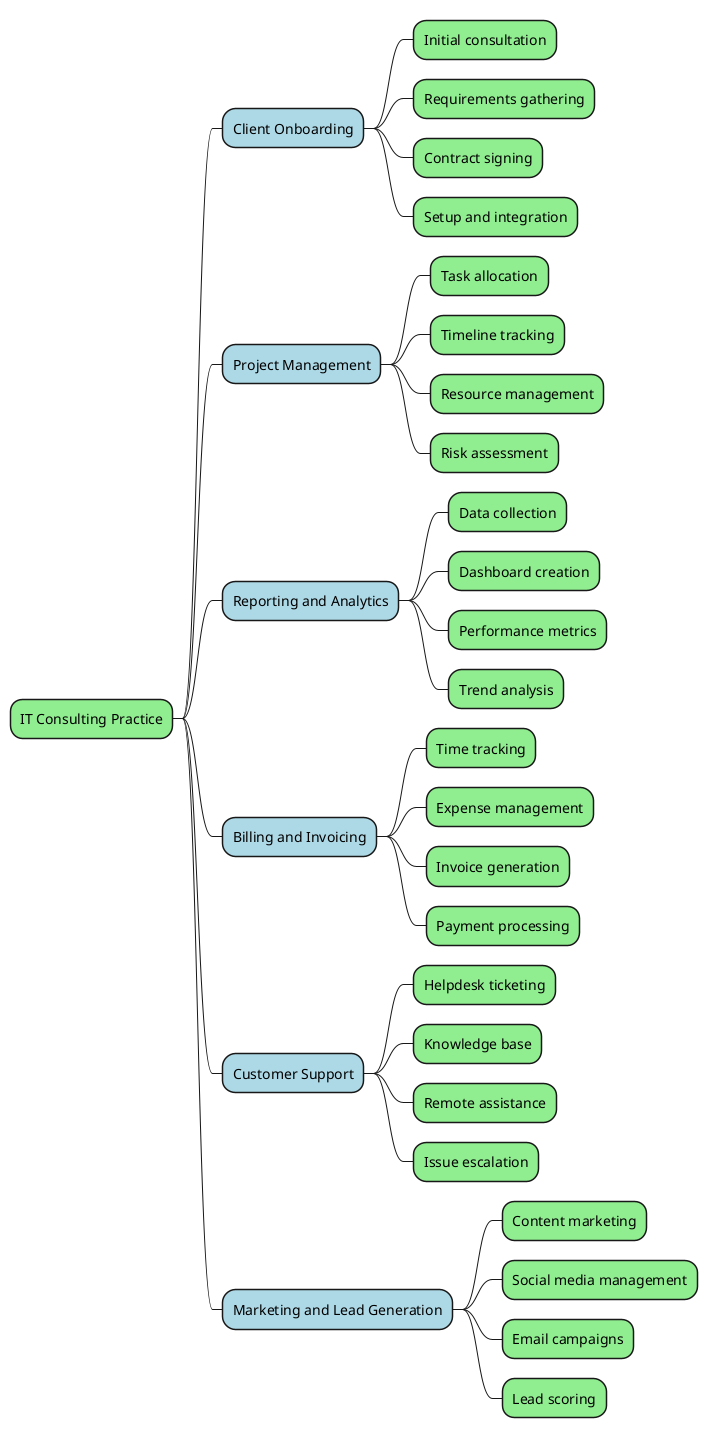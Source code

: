 @startmindmap
<style>
mindmapDiagram {
  node {
    BackgroundColor lightGreen
  }
  :depth(1) {
    BackgroundColor lightBlue
  }
}
</style>
* IT Consulting Practice
** Client Onboarding
*** Initial consultation
*** Requirements gathering
*** Contract signing
*** Setup and integration
** Project Management
*** Task allocation
*** Timeline tracking
*** Resource management
*** Risk assessment
** Reporting and Analytics
*** Data collection
*** Dashboard creation
*** Performance metrics
*** Trend analysis
** Billing and Invoicing
*** Time tracking
*** Expense management
*** Invoice generation
*** Payment processing
** Customer Support
*** Helpdesk ticketing
*** Knowledge base
*** Remote assistance
*** Issue escalation
** Marketing and Lead Generation
*** Content marketing
*** Social media management
*** Email campaigns
*** Lead scoring
@endmindmap